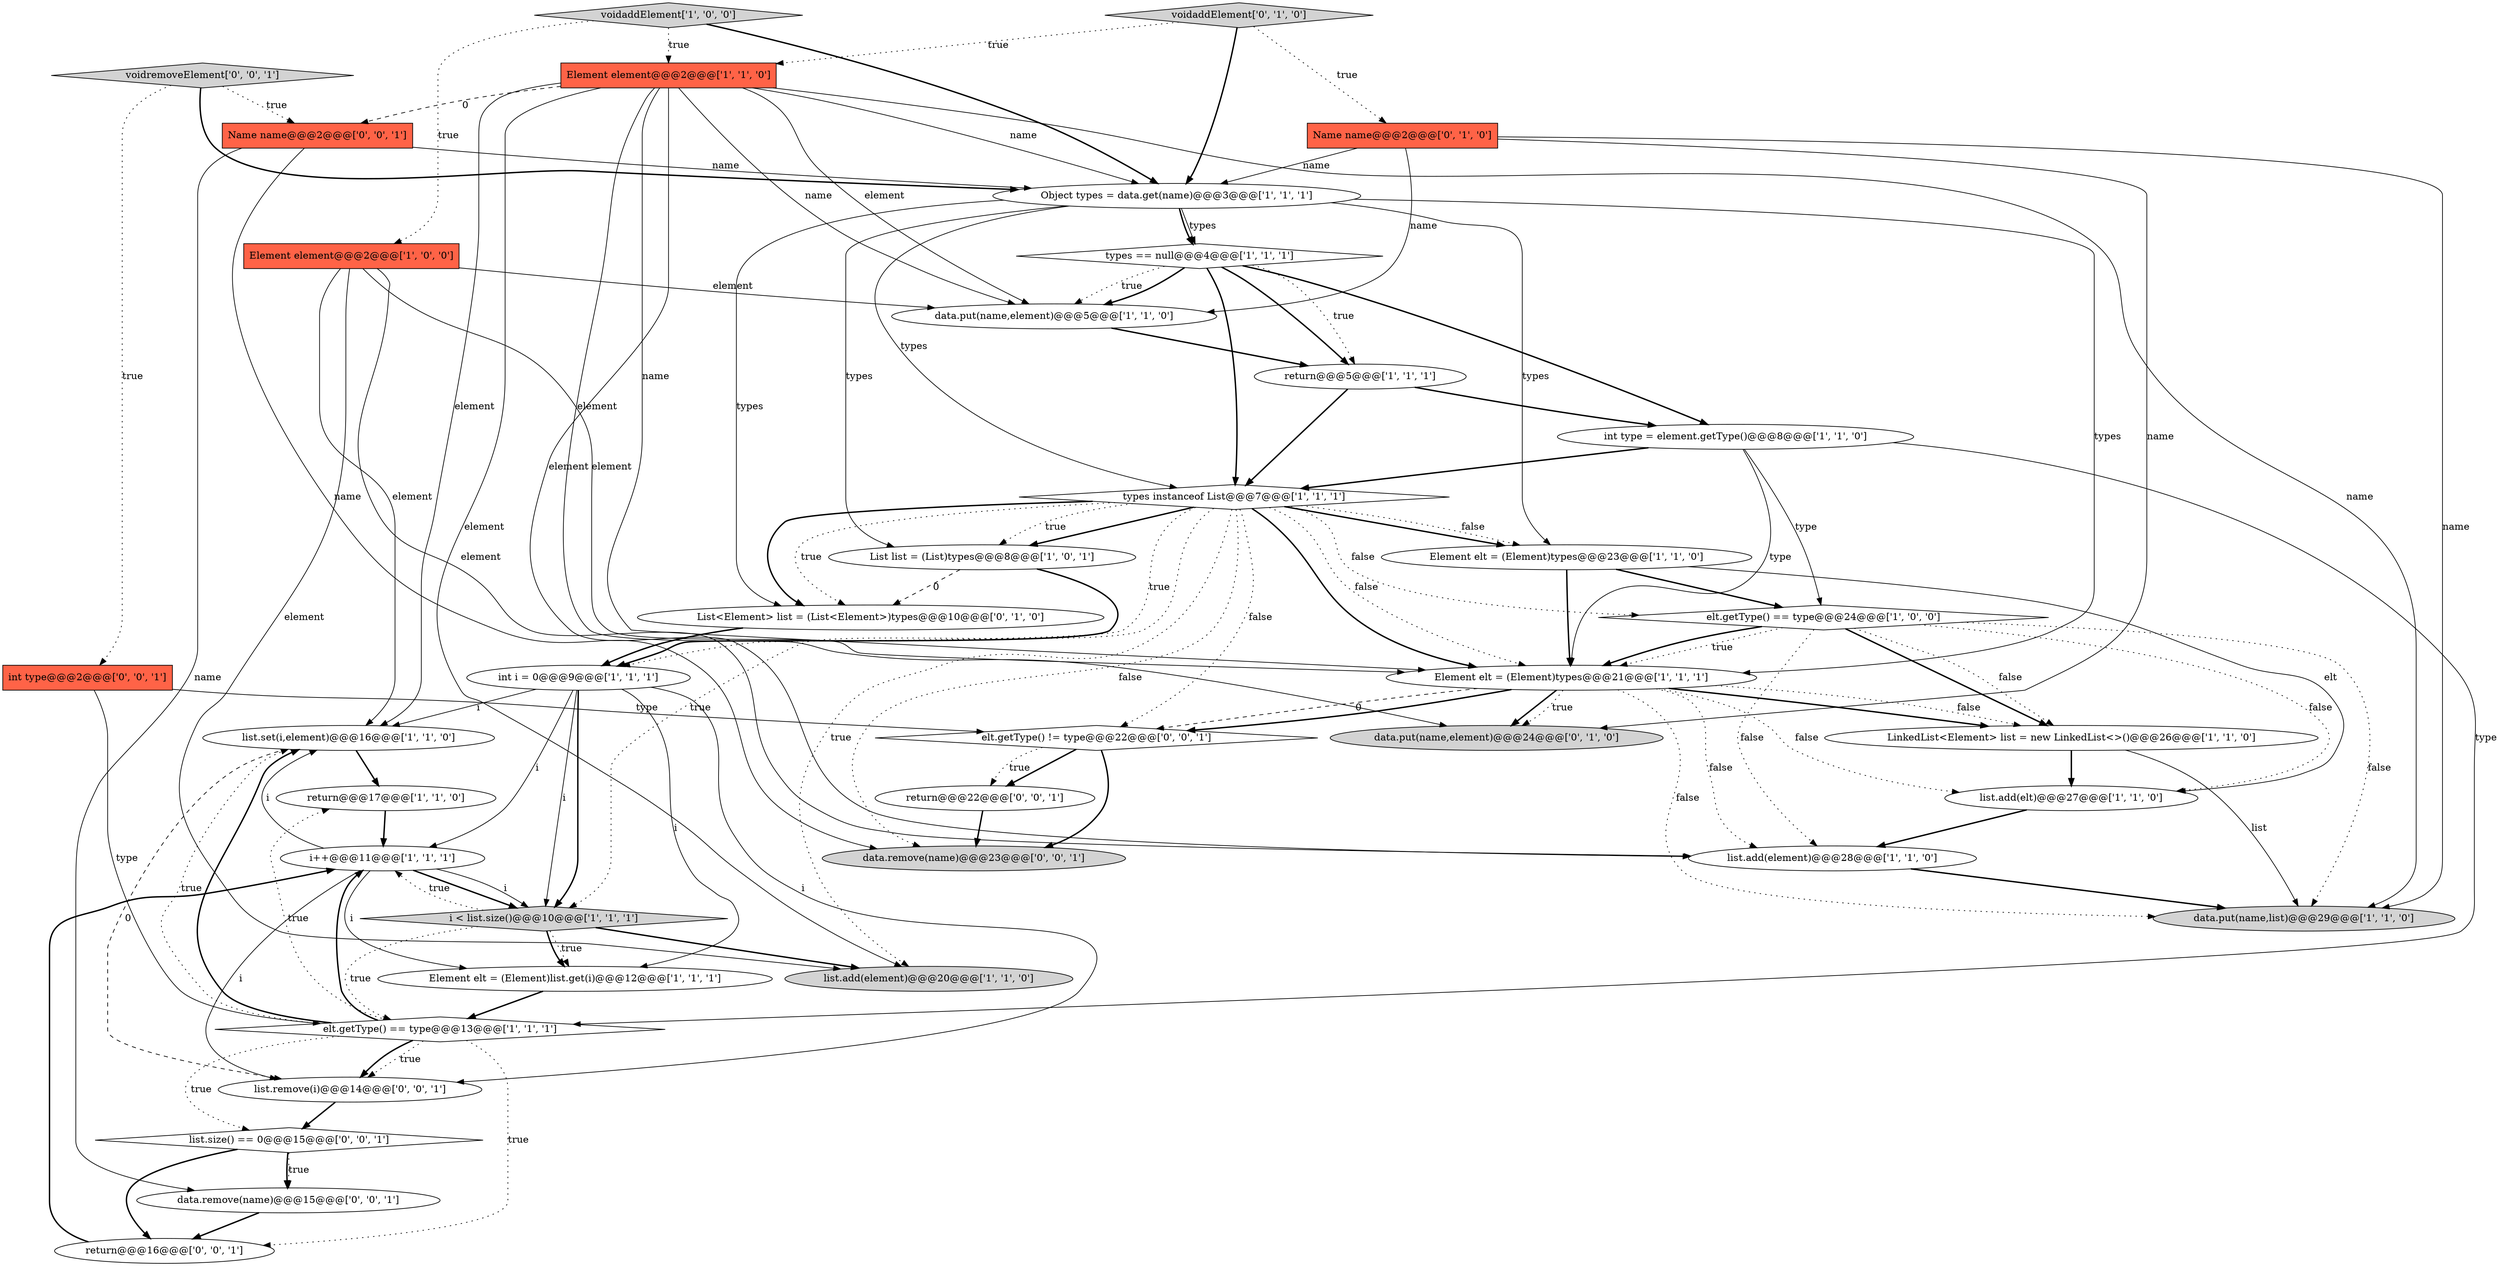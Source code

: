digraph {
9 [style = filled, label = "list.set(i,element)@@@16@@@['1', '1', '0']", fillcolor = white, shape = ellipse image = "AAA0AAABBB1BBB"];
8 [style = filled, label = "elt.getType() == type@@@24@@@['1', '0', '0']", fillcolor = white, shape = diamond image = "AAA0AAABBB1BBB"];
24 [style = filled, label = "return@@@17@@@['1', '1', '0']", fillcolor = white, shape = ellipse image = "AAA0AAABBB1BBB"];
26 [style = filled, label = "data.put(name,element)@@@24@@@['0', '1', '0']", fillcolor = lightgray, shape = ellipse image = "AAA0AAABBB2BBB"];
31 [style = filled, label = "int type@@@2@@@['0', '0', '1']", fillcolor = tomato, shape = box image = "AAA0AAABBB3BBB"];
34 [style = filled, label = "list.size() == 0@@@15@@@['0', '0', '1']", fillcolor = white, shape = diamond image = "AAA0AAABBB3BBB"];
1 [style = filled, label = "Element elt = (Element)types@@@23@@@['1', '1', '0']", fillcolor = white, shape = ellipse image = "AAA0AAABBB1BBB"];
18 [style = filled, label = "list.add(elt)@@@27@@@['1', '1', '0']", fillcolor = white, shape = ellipse image = "AAA0AAABBB1BBB"];
36 [style = filled, label = "return@@@16@@@['0', '0', '1']", fillcolor = white, shape = ellipse image = "AAA0AAABBB3BBB"];
0 [style = filled, label = "Object types = data.get(name)@@@3@@@['1', '1', '1']", fillcolor = white, shape = ellipse image = "AAA0AAABBB1BBB"];
29 [style = filled, label = "data.remove(name)@@@23@@@['0', '0', '1']", fillcolor = lightgray, shape = ellipse image = "AAA0AAABBB3BBB"];
30 [style = filled, label = "list.remove(i)@@@14@@@['0', '0', '1']", fillcolor = white, shape = ellipse image = "AAA0AAABBB3BBB"];
35 [style = filled, label = "voidremoveElement['0', '0', '1']", fillcolor = lightgray, shape = diamond image = "AAA0AAABBB3BBB"];
33 [style = filled, label = "Name name@@@2@@@['0', '0', '1']", fillcolor = tomato, shape = box image = "AAA0AAABBB3BBB"];
20 [style = filled, label = "List list = (List)types@@@8@@@['1', '0', '1']", fillcolor = white, shape = ellipse image = "AAA0AAABBB1BBB"];
13 [style = filled, label = "elt.getType() == type@@@13@@@['1', '1', '1']", fillcolor = white, shape = diamond image = "AAA0AAABBB1BBB"];
4 [style = filled, label = "list.add(element)@@@28@@@['1', '1', '0']", fillcolor = white, shape = ellipse image = "AAA0AAABBB1BBB"];
14 [style = filled, label = "types == null@@@4@@@['1', '1', '1']", fillcolor = white, shape = diamond image = "AAA0AAABBB1BBB"];
15 [style = filled, label = "Element element@@@2@@@['1', '1', '0']", fillcolor = tomato, shape = box image = "AAA0AAABBB1BBB"];
12 [style = filled, label = "int type = element.getType()@@@8@@@['1', '1', '0']", fillcolor = white, shape = ellipse image = "AAA0AAABBB1BBB"];
21 [style = filled, label = "int i = 0@@@9@@@['1', '1', '1']", fillcolor = white, shape = ellipse image = "AAA0AAABBB1BBB"];
28 [style = filled, label = "List<Element> list = (List<Element>)types@@@10@@@['0', '1', '0']", fillcolor = white, shape = ellipse image = "AAA1AAABBB2BBB"];
7 [style = filled, label = "Element element@@@2@@@['1', '0', '0']", fillcolor = tomato, shape = box image = "AAA0AAABBB1BBB"];
11 [style = filled, label = "Element elt = (Element)list.get(i)@@@12@@@['1', '1', '1']", fillcolor = white, shape = ellipse image = "AAA0AAABBB1BBB"];
5 [style = filled, label = "data.put(name,element)@@@5@@@['1', '1', '0']", fillcolor = white, shape = ellipse image = "AAA0AAABBB1BBB"];
2 [style = filled, label = "data.put(name,list)@@@29@@@['1', '1', '0']", fillcolor = lightgray, shape = ellipse image = "AAA0AAABBB1BBB"];
25 [style = filled, label = "Name name@@@2@@@['0', '1', '0']", fillcolor = tomato, shape = box image = "AAA0AAABBB2BBB"];
32 [style = filled, label = "data.remove(name)@@@15@@@['0', '0', '1']", fillcolor = white, shape = ellipse image = "AAA0AAABBB3BBB"];
6 [style = filled, label = "return@@@5@@@['1', '1', '1']", fillcolor = white, shape = ellipse image = "AAA0AAABBB1BBB"];
27 [style = filled, label = "voidaddElement['0', '1', '0']", fillcolor = lightgray, shape = diamond image = "AAA0AAABBB2BBB"];
22 [style = filled, label = "i < list.size()@@@10@@@['1', '1', '1']", fillcolor = lightgray, shape = diamond image = "AAA0AAABBB1BBB"];
37 [style = filled, label = "return@@@22@@@['0', '0', '1']", fillcolor = white, shape = ellipse image = "AAA0AAABBB3BBB"];
16 [style = filled, label = "types instanceof List@@@7@@@['1', '1', '1']", fillcolor = white, shape = diamond image = "AAA0AAABBB1BBB"];
17 [style = filled, label = "Element elt = (Element)types@@@21@@@['1', '1', '1']", fillcolor = white, shape = ellipse image = "AAA0AAABBB1BBB"];
23 [style = filled, label = "LinkedList<Element> list = new LinkedList<>()@@@26@@@['1', '1', '0']", fillcolor = white, shape = ellipse image = "AAA0AAABBB1BBB"];
3 [style = filled, label = "list.add(element)@@@20@@@['1', '1', '0']", fillcolor = lightgray, shape = ellipse image = "AAA0AAABBB1BBB"];
10 [style = filled, label = "i++@@@11@@@['1', '1', '1']", fillcolor = white, shape = ellipse image = "AAA0AAABBB1BBB"];
19 [style = filled, label = "voidaddElement['1', '0', '0']", fillcolor = lightgray, shape = diamond image = "AAA0AAABBB1BBB"];
38 [style = filled, label = "elt.getType() != type@@@22@@@['0', '0', '1']", fillcolor = white, shape = diamond image = "AAA0AAABBB3BBB"];
28->21 [style = bold, label=""];
16->20 [style = dotted, label="true"];
17->23 [style = dotted, label="false"];
21->22 [style = bold, label=""];
14->5 [style = dotted, label="true"];
10->30 [style = solid, label="i"];
17->18 [style = dotted, label="false"];
27->15 [style = dotted, label="true"];
19->0 [style = bold, label=""];
22->11 [style = dotted, label="true"];
24->10 [style = bold, label=""];
4->2 [style = bold, label=""];
12->16 [style = bold, label=""];
8->4 [style = dotted, label="false"];
10->22 [style = solid, label="i"];
35->0 [style = bold, label=""];
16->1 [style = bold, label=""];
12->13 [style = solid, label="type"];
15->0 [style = solid, label="name"];
1->17 [style = bold, label=""];
6->12 [style = bold, label=""];
17->23 [style = bold, label=""];
16->28 [style = bold, label=""];
13->9 [style = bold, label=""];
13->10 [style = bold, label=""];
7->3 [style = solid, label="element"];
13->30 [style = dotted, label="true"];
16->8 [style = dotted, label="false"];
16->3 [style = dotted, label="true"];
5->6 [style = bold, label=""];
10->9 [style = solid, label="i"];
14->5 [style = bold, label=""];
16->22 [style = dotted, label="true"];
7->17 [style = solid, label="element"];
21->10 [style = solid, label="i"];
7->4 [style = solid, label="element"];
16->17 [style = dotted, label="false"];
1->8 [style = bold, label=""];
8->23 [style = bold, label=""];
35->31 [style = dotted, label="true"];
13->24 [style = dotted, label="true"];
20->28 [style = dashed, label="0"];
0->17 [style = solid, label="types"];
7->5 [style = solid, label="element"];
9->24 [style = bold, label=""];
25->2 [style = solid, label="name"];
10->11 [style = solid, label="i"];
0->14 [style = solid, label="types"];
23->2 [style = solid, label="list"];
11->13 [style = bold, label=""];
25->26 [style = solid, label="name"];
23->18 [style = bold, label=""];
13->36 [style = dotted, label="true"];
21->11 [style = solid, label="i"];
27->25 [style = dotted, label="true"];
0->14 [style = bold, label=""];
25->5 [style = solid, label="name"];
1->18 [style = solid, label="elt"];
15->26 [style = solid, label="element"];
15->9 [style = solid, label="element"];
33->29 [style = solid, label="name"];
12->17 [style = solid, label="type"];
17->26 [style = bold, label=""];
30->34 [style = bold, label=""];
14->16 [style = bold, label=""];
17->2 [style = dotted, label="false"];
36->10 [style = bold, label=""];
38->37 [style = bold, label=""];
34->36 [style = bold, label=""];
14->12 [style = bold, label=""];
13->9 [style = dotted, label="true"];
12->8 [style = solid, label="type"];
15->17 [style = solid, label="name"];
14->6 [style = dotted, label="true"];
16->1 [style = dotted, label="false"];
6->16 [style = bold, label=""];
10->22 [style = bold, label=""];
37->29 [style = bold, label=""];
9->30 [style = dashed, label="0"];
17->38 [style = dashed, label="0"];
19->15 [style = dotted, label="true"];
16->21 [style = dotted, label="true"];
22->13 [style = dotted, label="true"];
15->5 [style = solid, label="element"];
16->17 [style = bold, label=""];
0->16 [style = solid, label="types"];
17->26 [style = dotted, label="true"];
38->37 [style = dotted, label="true"];
8->17 [style = dotted, label="true"];
17->4 [style = dotted, label="false"];
25->0 [style = solid, label="name"];
15->33 [style = dashed, label="0"];
22->11 [style = bold, label=""];
16->28 [style = dotted, label="true"];
13->30 [style = bold, label=""];
35->33 [style = dotted, label="true"];
17->38 [style = bold, label=""];
22->3 [style = bold, label=""];
38->29 [style = bold, label=""];
27->0 [style = bold, label=""];
21->9 [style = solid, label="i"];
15->2 [style = solid, label="name"];
8->17 [style = bold, label=""];
8->18 [style = dotted, label="false"];
19->7 [style = dotted, label="true"];
0->20 [style = solid, label="types"];
32->36 [style = bold, label=""];
8->23 [style = dotted, label="false"];
8->2 [style = dotted, label="false"];
20->21 [style = bold, label=""];
31->38 [style = solid, label="type"];
31->13 [style = solid, label="type"];
34->32 [style = dotted, label="true"];
21->30 [style = solid, label="i"];
0->28 [style = solid, label="types"];
16->38 [style = dotted, label="false"];
13->34 [style = dotted, label="true"];
14->6 [style = bold, label=""];
0->1 [style = solid, label="types"];
15->4 [style = solid, label="element"];
16->20 [style = bold, label=""];
21->22 [style = solid, label="i"];
22->10 [style = dotted, label="true"];
16->29 [style = dotted, label="false"];
15->5 [style = solid, label="name"];
33->32 [style = solid, label="name"];
7->9 [style = solid, label="element"];
18->4 [style = bold, label=""];
33->0 [style = solid, label="name"];
34->32 [style = bold, label=""];
15->3 [style = solid, label="element"];
}
